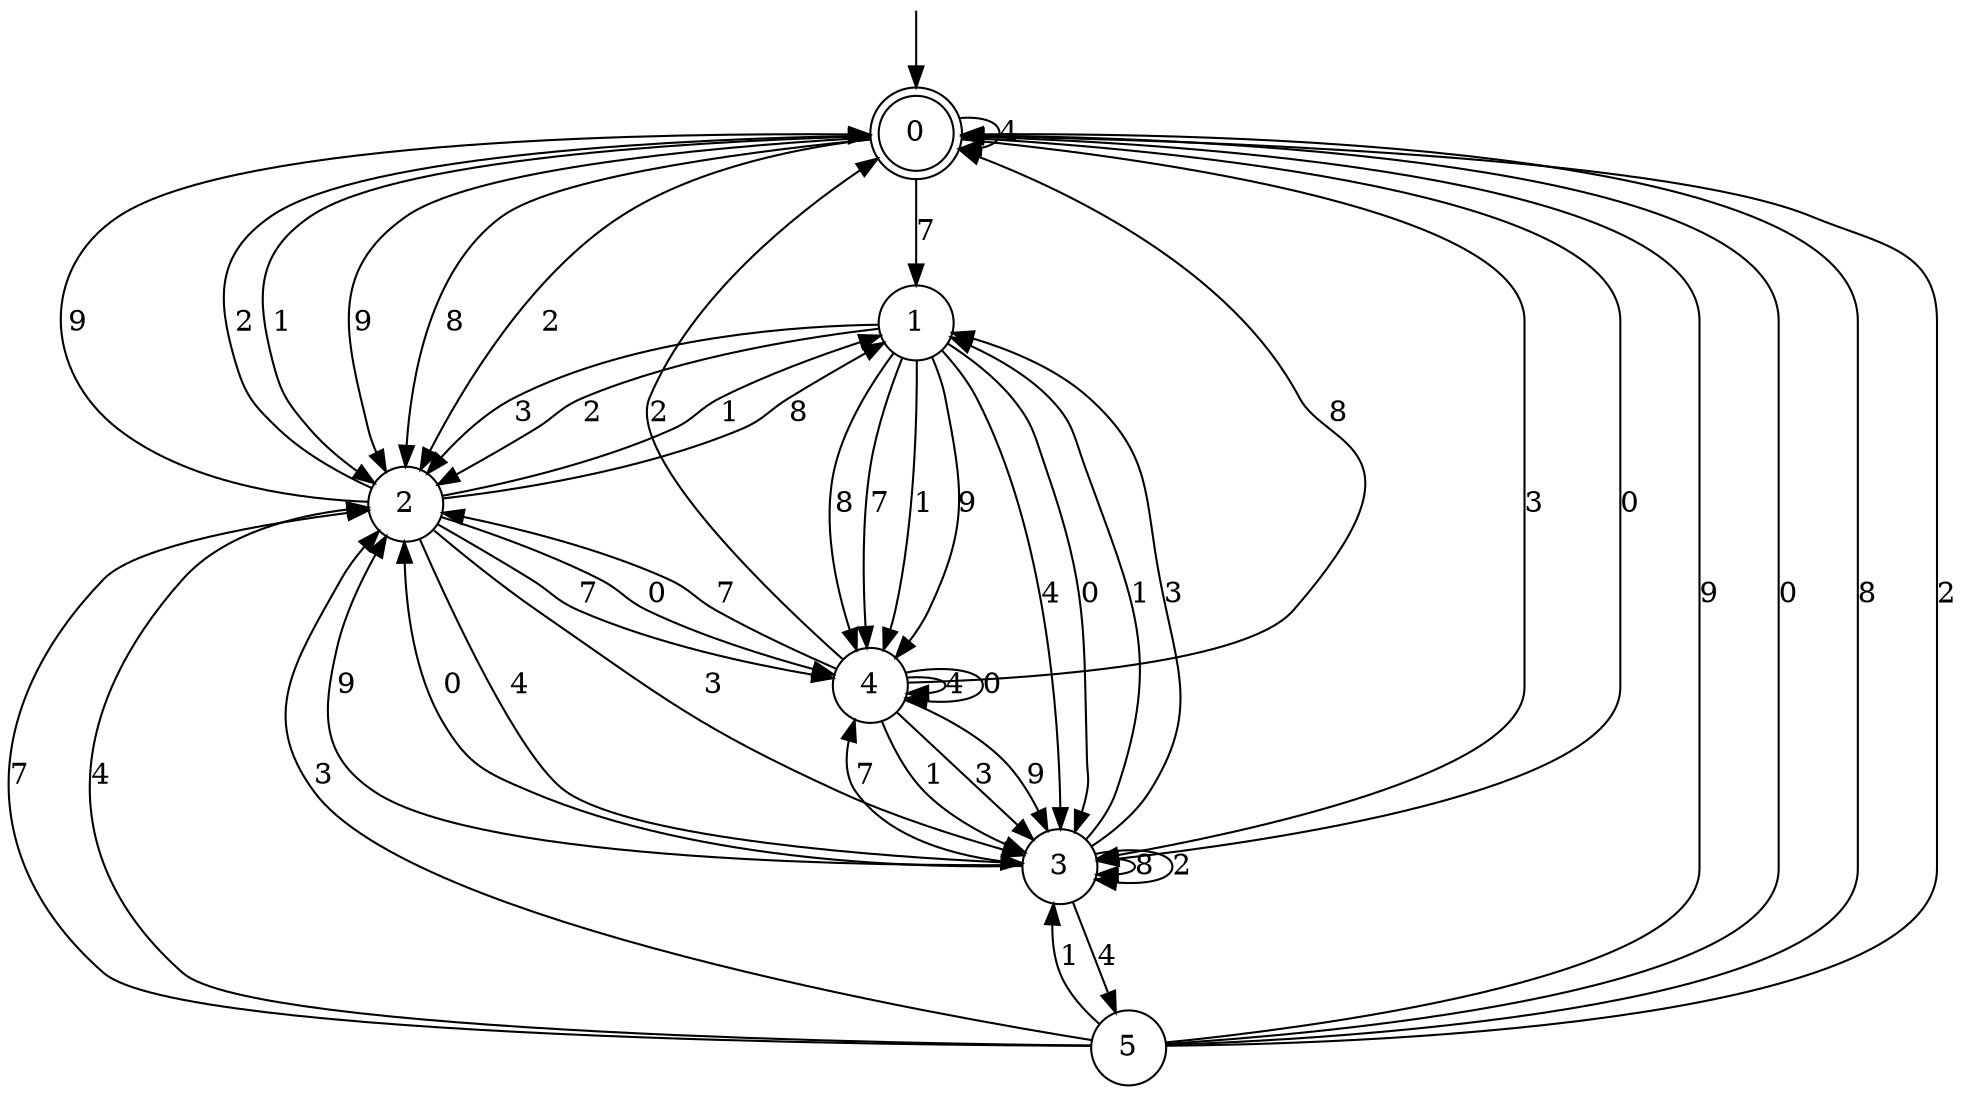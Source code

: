 digraph g {

	s0 [shape="doublecircle" label="0"];
	s1 [shape="circle" label="1"];
	s2 [shape="circle" label="2"];
	s3 [shape="circle" label="3"];
	s4 [shape="circle" label="4"];
	s5 [shape="circle" label="5"];
	s0 -> s1 [label="7"];
	s0 -> s2 [label="1"];
	s0 -> s0 [label="4"];
	s0 -> s3 [label="3"];
	s0 -> s2 [label="9"];
	s0 -> s3 [label="0"];
	s0 -> s2 [label="8"];
	s0 -> s2 [label="2"];
	s1 -> s4 [label="7"];
	s1 -> s4 [label="1"];
	s1 -> s3 [label="4"];
	s1 -> s2 [label="3"];
	s1 -> s4 [label="9"];
	s1 -> s3 [label="0"];
	s1 -> s4 [label="8"];
	s1 -> s2 [label="2"];
	s2 -> s4 [label="7"];
	s2 -> s1 [label="1"];
	s2 -> s3 [label="4"];
	s2 -> s3 [label="3"];
	s2 -> s0 [label="9"];
	s2 -> s4 [label="0"];
	s2 -> s1 [label="8"];
	s2 -> s0 [label="2"];
	s3 -> s4 [label="7"];
	s3 -> s1 [label="1"];
	s3 -> s5 [label="4"];
	s3 -> s1 [label="3"];
	s3 -> s2 [label="9"];
	s3 -> s2 [label="0"];
	s3 -> s3 [label="8"];
	s3 -> s3 [label="2"];
	s4 -> s2 [label="7"];
	s4 -> s3 [label="1"];
	s4 -> s4 [label="4"];
	s4 -> s3 [label="3"];
	s4 -> s3 [label="9"];
	s4 -> s4 [label="0"];
	s4 -> s0 [label="8"];
	s4 -> s0 [label="2"];
	s5 -> s2 [label="7"];
	s5 -> s3 [label="1"];
	s5 -> s2 [label="4"];
	s5 -> s2 [label="3"];
	s5 -> s0 [label="9"];
	s5 -> s0 [label="0"];
	s5 -> s0 [label="8"];
	s5 -> s0 [label="2"];

__start0 [label="" shape="none" width="0" height="0"];
__start0 -> s0;

}
